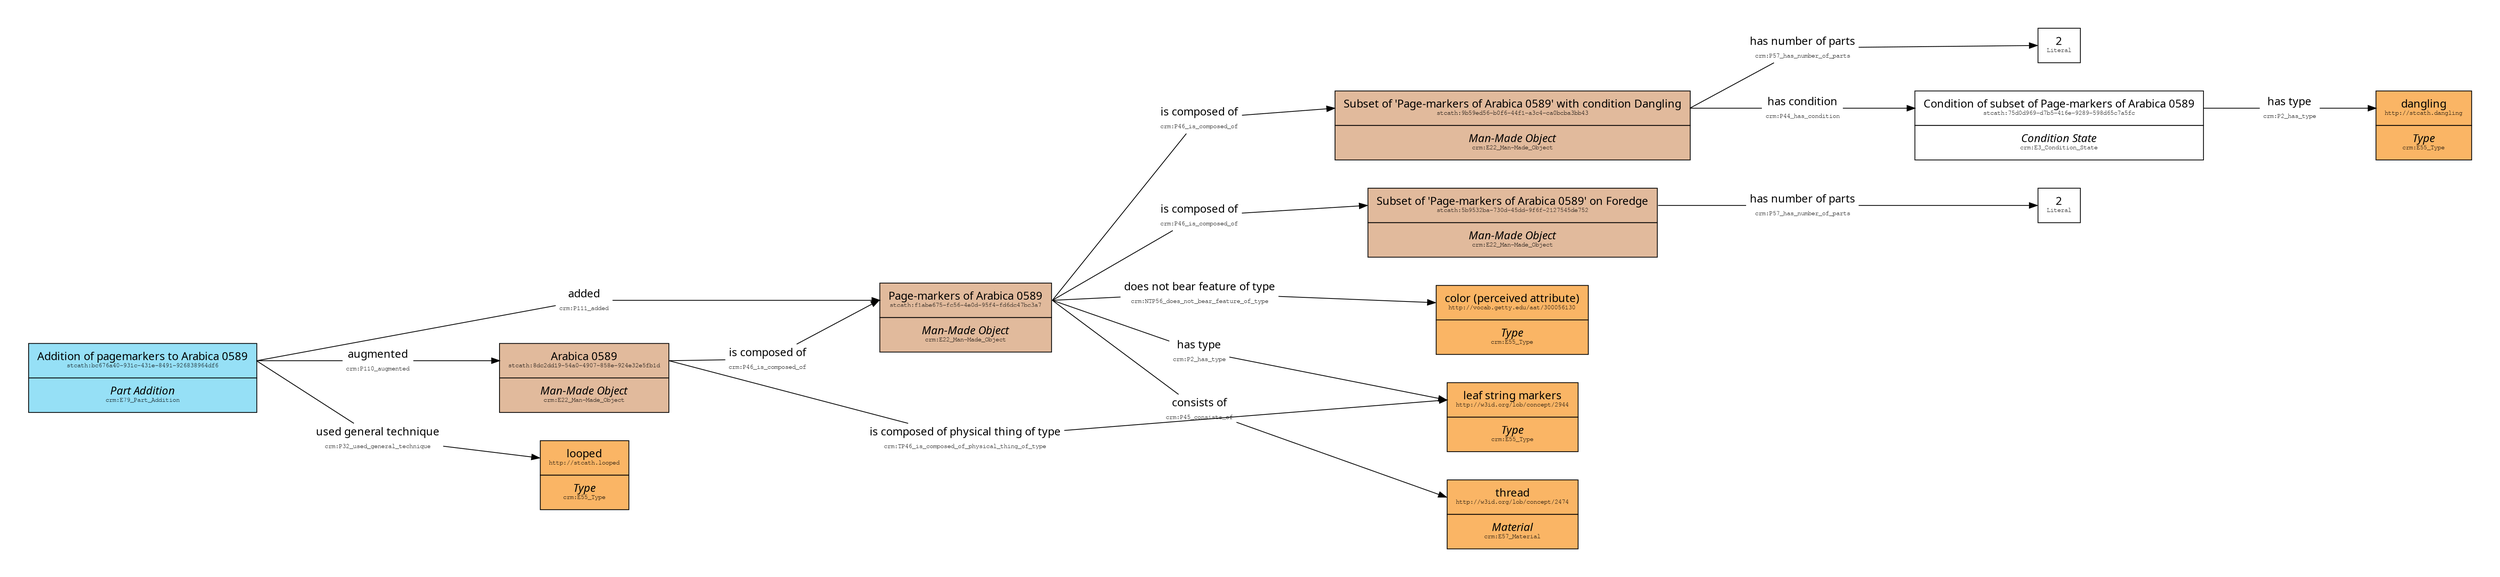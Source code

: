 // MS with page-markers
digraph {
	nodesep=0.5 pad=0.5 rankdir=LR ranksep=1 splines=line
	node [margin=0 penwidth=3.0 shape=none]
	httpsdataligatusorgukstcatherinesms8dc2dd1954a04907858e924e32e5fb1dhttpwwwcidoccrmorgcidoccrmP46_is_composed_ofhttpsdataligatusorgukstcatherinesmsf1abe675fc564e0d95f4fd6dc47bc3a7 [label=<<TABLE BORDER="0" CELLBORDER="0"><TR><TD BGCOLOR = "white"><FONT FACE="Ubuntu">is composed of</FONT></TD></TR><TR><TD BGCOLOR = "white"><FONT FACE="FreeMono" POINT-SIZE="8">crm:P46_is_composed_of</FONT></TD></TR></TABLE>>]
	httpsdataligatusorgukstcatherinesms8dc2dd1954a04907858e924e32e5fb1d:instance:e -> httpsdataligatusorgukstcatherinesms8dc2dd1954a04907858e924e32e5fb1dhttpwwwcidoccrmorgcidoccrmP46_is_composed_ofhttpsdataligatusorgukstcatherinesmsf1abe675fc564e0d95f4fd6dc47bc3a7 [arrowhead=none]
	httpsdataligatusorgukstcatherinesms8dc2dd1954a04907858e924e32e5fb1dhttpwwwcidoccrmorgcidoccrmP46_is_composed_ofhttpsdataligatusorgukstcatherinesmsf1abe675fc564e0d95f4fd6dc47bc3a7 -> httpsdataligatusorgukstcatherinesmsf1abe675fc564e0d95f4fd6dc47bc3a7:instance:w
	httpsdataligatusorgukstcatherinesmsbc676a40931c431e8491926838964df6 [label=<<TABLE BORDER="0" CELLBORDER="1" CELLSPACING="0">                    <TR><TD PORT="instance" CELLPADDING="10" bgcolor="#96e0f6"><FONT FACE="Ubuntu">Addition of pagemarkers to Arabica 0589</FONT><BR /><FONT FACE="FreeMono" POINT-SIZE="8">stcath:bc676a40-931c-431e-8491-926838964df6</FONT></TD></TR>                    <TR><TD PORT="class" CELLPADDING="10" bgcolor="#96e0f6"><FONT FACE="Ubuntu"><I>Part Addition</I></FONT><BR /><FONT FACE="FreeMono" POINT-SIZE="8">crm:E79_Part_Addition</FONT></TD></TR>                    </TABLE>>]
	httpstcathdangling [label=<<TABLE BORDER="0" CELLBORDER="1" CELLSPACING="0">                    <TR><TD PORT="instance" CELLPADDING="10" bgcolor="#FAB565"><FONT FACE="Ubuntu">dangling</FONT><BR /><FONT FACE="FreeMono" POINT-SIZE="8">http://stcath.dangling</FONT></TD></TR>                    <TR><TD PORT="class" CELLPADDING="10" bgcolor="#FAB565"><FONT FACE="Ubuntu"><I>Type</I></FONT><BR /><FONT FACE="FreeMono" POINT-SIZE="8">crm:E55_Type</FONT></TD></TR>                    </TABLE>>]
	httpsdataligatusorgukstcatherinesmsbc676a40931c431e8491926838964df6httpwwwcidoccrmorgcidoccrmP110_augmentedhttpsdataligatusorgukstcatherinesms8dc2dd1954a04907858e924e32e5fb1d [label=<<TABLE BORDER="0" CELLBORDER="0"><TR><TD BGCOLOR = "white"><FONT FACE="Ubuntu">augmented</FONT></TD></TR><TR><TD BGCOLOR = "white"><FONT FACE="FreeMono" POINT-SIZE="8">crm:P110_augmented</FONT></TD></TR></TABLE>>]
	httpsdataligatusorgukstcatherinesmsbc676a40931c431e8491926838964df6:instance:e -> httpsdataligatusorgukstcatherinesmsbc676a40931c431e8491926838964df6httpwwwcidoccrmorgcidoccrmP110_augmentedhttpsdataligatusorgukstcatherinesms8dc2dd1954a04907858e924e32e5fb1d [arrowhead=none]
	httpsdataligatusorgukstcatherinesmsbc676a40931c431e8491926838964df6httpwwwcidoccrmorgcidoccrmP110_augmentedhttpsdataligatusorgukstcatherinesms8dc2dd1954a04907858e924e32e5fb1d -> httpsdataligatusorgukstcatherinesms8dc2dd1954a04907858e924e32e5fb1d:instance:w
	httpsdataligatusorgukstcatherinesmsf1abe675fc564e0d95f4fd6dc47bc3a7httpwwwcidoccrmorgcidoccrmNTP56_does_not_bear_feature_of_typehttpvocabgettyeduaat300056130 [label=<<TABLE BORDER="0" CELLBORDER="0"><TR><TD BGCOLOR = "white"><FONT FACE="Ubuntu">does not bear feature of type</FONT></TD></TR><TR><TD BGCOLOR = "white"><FONT FACE="FreeMono" POINT-SIZE="8">crm:NTP56_does_not_bear_feature_of_type</FONT></TD></TR></TABLE>>]
	httpsdataligatusorgukstcatherinesmsf1abe675fc564e0d95f4fd6dc47bc3a7:instance:e -> httpsdataligatusorgukstcatherinesmsf1abe675fc564e0d95f4fd6dc47bc3a7httpwwwcidoccrmorgcidoccrmNTP56_does_not_bear_feature_of_typehttpvocabgettyeduaat300056130 [arrowhead=none]
	httpsdataligatusorgukstcatherinesmsf1abe675fc564e0d95f4fd6dc47bc3a7httpwwwcidoccrmorgcidoccrmNTP56_does_not_bear_feature_of_typehttpvocabgettyeduaat300056130 -> httpvocabgettyeduaat300056130:instance:w
	"3e1d295c062f4c97a6c0a439fb52ec43" [label=<<TABLE BORDER="0" CELLBORDER="1" CELLSPACING="0">                        <TR><TD PORT="instance" CELLPADDING="10" bgcolor="white"><FONT FACE="Ubuntu">2</FONT><BR /><FONT FACE="FreeMono" POINT-SIZE="8">Literal</FONT></TD></TR>                        </TABLE>>]
	httpsdataligatusorgukstcatherinesms9b59ed56b0f644f1a3c4ca0bcba3bb43httpwwwcidoccrmorgcidoccrmP57_has_number_of_parts3e1d295c062f4c97a6c0a439fb52ec43 [label=<<TABLE BORDER="0" CELLBORDER="0"><TR><TD BGCOLOR = "white"><FONT FACE="Ubuntu">has number of parts</FONT></TD></TR><TR><TD BGCOLOR = "white"><FONT FACE="FreeMono" POINT-SIZE="8">crm:P57_has_number_of_parts</FONT></TD></TR></TABLE>>]
	httpsdataligatusorgukstcatherinesms9b59ed56b0f644f1a3c4ca0bcba3bb43:instance:e -> httpsdataligatusorgukstcatherinesms9b59ed56b0f644f1a3c4ca0bcba3bb43httpwwwcidoccrmorgcidoccrmP57_has_number_of_parts3e1d295c062f4c97a6c0a439fb52ec43 [arrowhead=none]
	httpsdataligatusorgukstcatherinesms9b59ed56b0f644f1a3c4ca0bcba3bb43httpwwwcidoccrmorgcidoccrmP57_has_number_of_parts3e1d295c062f4c97a6c0a439fb52ec43 -> "3e1d295c062f4c97a6c0a439fb52ec43":instance:w
	httpsdataligatusorgukstcatherinesmsf1abe675fc564e0d95f4fd6dc47bc3a7 [label=<<TABLE BORDER="0" CELLBORDER="1" CELLSPACING="0">                    <TR><TD PORT="instance" CELLPADDING="10" bgcolor="#E1BA9C"><FONT FACE="Ubuntu">Page-markers of Arabica 0589</FONT><BR /><FONT FACE="FreeMono" POINT-SIZE="8">stcath:f1abe675-fc56-4e0d-95f4-fd6dc47bc3a7</FONT></TD></TR>                    <TR><TD PORT="class" CELLPADDING="10" bgcolor="#E1BA9C"><FONT FACE="Ubuntu"><I>Man-Made Object</I></FONT><BR /><FONT FACE="FreeMono" POINT-SIZE="8">crm:E22_Man-Made_Object</FONT></TD></TR>                    </TABLE>>]
	httpsdataligatusorgukstcatherinesmsf1abe675fc564e0d95f4fd6dc47bc3a7httpwwwcidoccrmorgcidoccrmP45_consists_ofhttpw3idorglobconcept2474 [label=<<TABLE BORDER="0" CELLBORDER="0"><TR><TD BGCOLOR = "white"><FONT FACE="Ubuntu">consists of</FONT></TD></TR><TR><TD BGCOLOR = "white"><FONT FACE="FreeMono" POINT-SIZE="8">crm:P45_consists_of</FONT></TD></TR></TABLE>>]
	httpsdataligatusorgukstcatherinesmsf1abe675fc564e0d95f4fd6dc47bc3a7:instance:e -> httpsdataligatusorgukstcatherinesmsf1abe675fc564e0d95f4fd6dc47bc3a7httpwwwcidoccrmorgcidoccrmP45_consists_ofhttpw3idorglobconcept2474 [arrowhead=none]
	httpsdataligatusorgukstcatherinesmsf1abe675fc564e0d95f4fd6dc47bc3a7httpwwwcidoccrmorgcidoccrmP45_consists_ofhttpw3idorglobconcept2474 -> httpw3idorglobconcept2474:instance:w
	httpsdataligatusorgukstcatherinesmsf1abe675fc564e0d95f4fd6dc47bc3a7httpwwwcidoccrmorgcidoccrmP2_has_typehttpw3idorglobconcept2944 [label=<<TABLE BORDER="0" CELLBORDER="0"><TR><TD BGCOLOR = "white"><FONT FACE="Ubuntu">has type</FONT></TD></TR><TR><TD BGCOLOR = "white"><FONT FACE="FreeMono" POINT-SIZE="8">crm:P2_has_type</FONT></TD></TR></TABLE>>]
	httpsdataligatusorgukstcatherinesmsf1abe675fc564e0d95f4fd6dc47bc3a7:instance:e -> httpsdataligatusorgukstcatherinesmsf1abe675fc564e0d95f4fd6dc47bc3a7httpwwwcidoccrmorgcidoccrmP2_has_typehttpw3idorglobconcept2944 [arrowhead=none]
	httpsdataligatusorgukstcatherinesmsf1abe675fc564e0d95f4fd6dc47bc3a7httpwwwcidoccrmorgcidoccrmP2_has_typehttpw3idorglobconcept2944 -> httpw3idorglobconcept2944:instance:w
	httpw3idorglobconcept2474 [label=<<TABLE BORDER="0" CELLBORDER="1" CELLSPACING="0">                    <TR><TD PORT="instance" CELLPADDING="10" bgcolor="#FAB565"><FONT FACE="Ubuntu">thread</FONT><BR /><FONT FACE="FreeMono" POINT-SIZE="8">http://w3id.org/lob/concept/2474</FONT></TD></TR>                    <TR><TD PORT="class" CELLPADDING="10" bgcolor="#FAB565"><FONT FACE="Ubuntu"><I>Material</I></FONT><BR /><FONT FACE="FreeMono" POINT-SIZE="8">crm:E57_Material</FONT></TD></TR>                    </TABLE>>]
	httpvocabgettyeduaat300056130 [label=<<TABLE BORDER="0" CELLBORDER="1" CELLSPACING="0">                    <TR><TD PORT="instance" CELLPADDING="10" bgcolor="#FAB565"><FONT FACE="Ubuntu">color (perceived attribute)</FONT><BR /><FONT FACE="FreeMono" POINT-SIZE="8">http://vocab.getty.edu/aat/300056130</FONT></TD></TR>                    <TR><TD PORT="class" CELLPADDING="10" bgcolor="#FAB565"><FONT FACE="Ubuntu"><I>Type</I></FONT><BR /><FONT FACE="FreeMono" POINT-SIZE="8">crm:E55_Type</FONT></TD></TR>                    </TABLE>>]
	httpsdataligatusorgukstcatherinesms9b59ed56b0f644f1a3c4ca0bcba3bb43 [label=<<TABLE BORDER="0" CELLBORDER="1" CELLSPACING="0">                    <TR><TD PORT="instance" CELLPADDING="10" bgcolor="#E1BA9C"><FONT FACE="Ubuntu">Subset of 'Page-markers of Arabica 0589' with condition Dangling</FONT><BR /><FONT FACE="FreeMono" POINT-SIZE="8">stcath:9b59ed56-b0f6-44f1-a3c4-ca0bcba3bb43</FONT></TD></TR>                    <TR><TD PORT="class" CELLPADDING="10" bgcolor="#E1BA9C"><FONT FACE="Ubuntu"><I>Man-Made Object</I></FONT><BR /><FONT FACE="FreeMono" POINT-SIZE="8">crm:E22_Man-Made_Object</FONT></TD></TR>                    </TABLE>>]
	httpsdataligatusorgukstcatherinesms75d0d969d7b5416e9289598d65c7a5fchttpwwwcidoccrmorgcidoccrmP2_has_typehttpstcathdangling [label=<<TABLE BORDER="0" CELLBORDER="0"><TR><TD BGCOLOR = "white"><FONT FACE="Ubuntu">has type</FONT></TD></TR><TR><TD BGCOLOR = "white"><FONT FACE="FreeMono" POINT-SIZE="8">crm:P2_has_type</FONT></TD></TR></TABLE>>]
	httpsdataligatusorgukstcatherinesms75d0d969d7b5416e9289598d65c7a5fc:instance:e -> httpsdataligatusorgukstcatherinesms75d0d969d7b5416e9289598d65c7a5fchttpwwwcidoccrmorgcidoccrmP2_has_typehttpstcathdangling [arrowhead=none]
	httpsdataligatusorgukstcatherinesms75d0d969d7b5416e9289598d65c7a5fchttpwwwcidoccrmorgcidoccrmP2_has_typehttpstcathdangling -> httpstcathdangling:instance:w
	httpsdataligatusorgukstcatherinesmsf1abe675fc564e0d95f4fd6dc47bc3a7httpwwwcidoccrmorgcidoccrmP46_is_composed_ofhttpsdataligatusorgukstcatherinesms5b9532ba730d45dd9f6f2127545de752 [label=<<TABLE BORDER="0" CELLBORDER="0"><TR><TD BGCOLOR = "white"><FONT FACE="Ubuntu">is composed of</FONT></TD></TR><TR><TD BGCOLOR = "white"><FONT FACE="FreeMono" POINT-SIZE="8">crm:P46_is_composed_of</FONT></TD></TR></TABLE>>]
	httpsdataligatusorgukstcatherinesmsf1abe675fc564e0d95f4fd6dc47bc3a7:instance:e -> httpsdataligatusorgukstcatherinesmsf1abe675fc564e0d95f4fd6dc47bc3a7httpwwwcidoccrmorgcidoccrmP46_is_composed_ofhttpsdataligatusorgukstcatherinesms5b9532ba730d45dd9f6f2127545de752 [arrowhead=none]
	httpsdataligatusorgukstcatherinesmsf1abe675fc564e0d95f4fd6dc47bc3a7httpwwwcidoccrmorgcidoccrmP46_is_composed_ofhttpsdataligatusorgukstcatherinesms5b9532ba730d45dd9f6f2127545de752 -> httpsdataligatusorgukstcatherinesms5b9532ba730d45dd9f6f2127545de752:instance:w
	httpstcathlooped [label=<<TABLE BORDER="0" CELLBORDER="1" CELLSPACING="0">                    <TR><TD PORT="instance" CELLPADDING="10" bgcolor="#FAB565"><FONT FACE="Ubuntu">looped</FONT><BR /><FONT FACE="FreeMono" POINT-SIZE="8">http://stcath.looped</FONT></TD></TR>                    <TR><TD PORT="class" CELLPADDING="10" bgcolor="#FAB565"><FONT FACE="Ubuntu"><I>Type</I></FONT><BR /><FONT FACE="FreeMono" POINT-SIZE="8">crm:E55_Type</FONT></TD></TR>                    </TABLE>>]
	httpsdataligatusorgukstcatherinesmsf1abe675fc564e0d95f4fd6dc47bc3a7httpwwwcidoccrmorgcidoccrmP46_is_composed_ofhttpsdataligatusorgukstcatherinesms9b59ed56b0f644f1a3c4ca0bcba3bb43 [label=<<TABLE BORDER="0" CELLBORDER="0"><TR><TD BGCOLOR = "white"><FONT FACE="Ubuntu">is composed of</FONT></TD></TR><TR><TD BGCOLOR = "white"><FONT FACE="FreeMono" POINT-SIZE="8">crm:P46_is_composed_of</FONT></TD></TR></TABLE>>]
	httpsdataligatusorgukstcatherinesmsf1abe675fc564e0d95f4fd6dc47bc3a7:instance:e -> httpsdataligatusorgukstcatherinesmsf1abe675fc564e0d95f4fd6dc47bc3a7httpwwwcidoccrmorgcidoccrmP46_is_composed_ofhttpsdataligatusorgukstcatherinesms9b59ed56b0f644f1a3c4ca0bcba3bb43 [arrowhead=none]
	httpsdataligatusorgukstcatherinesmsf1abe675fc564e0d95f4fd6dc47bc3a7httpwwwcidoccrmorgcidoccrmP46_is_composed_ofhttpsdataligatusorgukstcatherinesms9b59ed56b0f644f1a3c4ca0bcba3bb43 -> httpsdataligatusorgukstcatherinesms9b59ed56b0f644f1a3c4ca0bcba3bb43:instance:w
	httpsdataligatusorgukstcatherinesms75d0d969d7b5416e9289598d65c7a5fc [label=<<TABLE BORDER="0" CELLBORDER="1" CELLSPACING="0">                    <TR><TD PORT="instance" CELLPADDING="10" bgcolor="#ffffff"><FONT FACE="Ubuntu">Condition of subset of Page-markers of Arabica 0589</FONT><BR /><FONT FACE="FreeMono" POINT-SIZE="8">stcath:75d0d969-d7b5-416e-9289-598d65c7a5fc</FONT></TD></TR>                    <TR><TD PORT="class" CELLPADDING="10" bgcolor="#ffffff"><FONT FACE="Ubuntu"><I>Condition State</I></FONT><BR /><FONT FACE="FreeMono" POINT-SIZE="8">crm:E3_Condition_State</FONT></TD></TR>                    </TABLE>>]
	httpw3idorglobconcept2944 [label=<<TABLE BORDER="0" CELLBORDER="1" CELLSPACING="0">                    <TR><TD PORT="instance" CELLPADDING="10" bgcolor="#FAB565"><FONT FACE="Ubuntu">leaf string markers</FONT><BR /><FONT FACE="FreeMono" POINT-SIZE="8">http://w3id.org/lob/concept/2944</FONT></TD></TR>                    <TR><TD PORT="class" CELLPADDING="10" bgcolor="#FAB565"><FONT FACE="Ubuntu"><I>Type</I></FONT><BR /><FONT FACE="FreeMono" POINT-SIZE="8">crm:E55_Type</FONT></TD></TR>                    </TABLE>>]
	httpsdataligatusorgukstcatherinesms8dc2dd1954a04907858e924e32e5fb1dhttpwwwcidoccrmorgcidoccrmTP46_is_composed_of_physical_thing_of_typehttpw3idorglobconcept2944 [label=<<TABLE BORDER="0" CELLBORDER="0"><TR><TD BGCOLOR = "white"><FONT FACE="Ubuntu">is composed of physical thing of type</FONT></TD></TR><TR><TD BGCOLOR = "white"><FONT FACE="FreeMono" POINT-SIZE="8">crm:TP46_is_composed_of_physical_thing_of_type</FONT></TD></TR></TABLE>>]
	httpsdataligatusorgukstcatherinesms8dc2dd1954a04907858e924e32e5fb1d:instance:e -> httpsdataligatusorgukstcatherinesms8dc2dd1954a04907858e924e32e5fb1dhttpwwwcidoccrmorgcidoccrmTP46_is_composed_of_physical_thing_of_typehttpw3idorglobconcept2944 [arrowhead=none]
	httpsdataligatusorgukstcatherinesms8dc2dd1954a04907858e924e32e5fb1dhttpwwwcidoccrmorgcidoccrmTP46_is_composed_of_physical_thing_of_typehttpw3idorglobconcept2944 -> httpw3idorglobconcept2944:instance:w
	"35eccfc76fc1423fb07aa4f5da07ceb1" [label=<<TABLE BORDER="0" CELLBORDER="1" CELLSPACING="0">                        <TR><TD PORT="instance" CELLPADDING="10" bgcolor="white"><FONT FACE="Ubuntu">2</FONT><BR /><FONT FACE="FreeMono" POINT-SIZE="8">Literal</FONT></TD></TR>                        </TABLE>>]
	httpsdataligatusorgukstcatherinesms5b9532ba730d45dd9f6f2127545de752httpwwwcidoccrmorgcidoccrmP57_has_number_of_parts35eccfc76fc1423fb07aa4f5da07ceb1 [label=<<TABLE BORDER="0" CELLBORDER="0"><TR><TD BGCOLOR = "white"><FONT FACE="Ubuntu">has number of parts</FONT></TD></TR><TR><TD BGCOLOR = "white"><FONT FACE="FreeMono" POINT-SIZE="8">crm:P57_has_number_of_parts</FONT></TD></TR></TABLE>>]
	httpsdataligatusorgukstcatherinesms5b9532ba730d45dd9f6f2127545de752:instance:e -> httpsdataligatusorgukstcatherinesms5b9532ba730d45dd9f6f2127545de752httpwwwcidoccrmorgcidoccrmP57_has_number_of_parts35eccfc76fc1423fb07aa4f5da07ceb1 [arrowhead=none]
	httpsdataligatusorgukstcatherinesms5b9532ba730d45dd9f6f2127545de752httpwwwcidoccrmorgcidoccrmP57_has_number_of_parts35eccfc76fc1423fb07aa4f5da07ceb1 -> "35eccfc76fc1423fb07aa4f5da07ceb1":instance:w
	httpsdataligatusorgukstcatherinesms8dc2dd1954a04907858e924e32e5fb1d [label=<<TABLE BORDER="0" CELLBORDER="1" CELLSPACING="0">                    <TR><TD PORT="instance" CELLPADDING="10" bgcolor="#E1BA9C"><FONT FACE="Ubuntu">Arabica 0589</FONT><BR /><FONT FACE="FreeMono" POINT-SIZE="8">stcath:8dc2dd19-54a0-4907-858e-924e32e5fb1d</FONT></TD></TR>                    <TR><TD PORT="class" CELLPADDING="10" bgcolor="#E1BA9C"><FONT FACE="Ubuntu"><I>Man-Made Object</I></FONT><BR /><FONT FACE="FreeMono" POINT-SIZE="8">crm:E22_Man-Made_Object</FONT></TD></TR>                    </TABLE>>]
	httpsdataligatusorgukstcatherinesms5b9532ba730d45dd9f6f2127545de752 [label=<<TABLE BORDER="0" CELLBORDER="1" CELLSPACING="0">                    <TR><TD PORT="instance" CELLPADDING="10" bgcolor="#E1BA9C"><FONT FACE="Ubuntu">Subset of 'Page-markers of Arabica 0589' on Foredge</FONT><BR /><FONT FACE="FreeMono" POINT-SIZE="8">stcath:5b9532ba-730d-45dd-9f6f-2127545de752</FONT></TD></TR>                    <TR><TD PORT="class" CELLPADDING="10" bgcolor="#E1BA9C"><FONT FACE="Ubuntu"><I>Man-Made Object</I></FONT><BR /><FONT FACE="FreeMono" POINT-SIZE="8">crm:E22_Man-Made_Object</FONT></TD></TR>                    </TABLE>>]
	httpsdataligatusorgukstcatherinesmsbc676a40931c431e8491926838964df6httpwwwcidoccrmorgcidoccrmP32_used_general_techniquehttpstcathlooped [label=<<TABLE BORDER="0" CELLBORDER="0"><TR><TD BGCOLOR = "white"><FONT FACE="Ubuntu">used general technique</FONT></TD></TR><TR><TD BGCOLOR = "white"><FONT FACE="FreeMono" POINT-SIZE="8">crm:P32_used_general_technique</FONT></TD></TR></TABLE>>]
	httpsdataligatusorgukstcatherinesmsbc676a40931c431e8491926838964df6:instance:e -> httpsdataligatusorgukstcatherinesmsbc676a40931c431e8491926838964df6httpwwwcidoccrmorgcidoccrmP32_used_general_techniquehttpstcathlooped [arrowhead=none]
	httpsdataligatusorgukstcatherinesmsbc676a40931c431e8491926838964df6httpwwwcidoccrmorgcidoccrmP32_used_general_techniquehttpstcathlooped -> httpstcathlooped:instance:w
	httpsdataligatusorgukstcatherinesmsbc676a40931c431e8491926838964df6httpwwwcidoccrmorgcidoccrmP111_addedhttpsdataligatusorgukstcatherinesmsf1abe675fc564e0d95f4fd6dc47bc3a7 [label=<<TABLE BORDER="0" CELLBORDER="0"><TR><TD BGCOLOR = "white"><FONT FACE="Ubuntu">added</FONT></TD></TR><TR><TD BGCOLOR = "white"><FONT FACE="FreeMono" POINT-SIZE="8">crm:P111_added</FONT></TD></TR></TABLE>>]
	httpsdataligatusorgukstcatherinesmsbc676a40931c431e8491926838964df6:instance:e -> httpsdataligatusorgukstcatherinesmsbc676a40931c431e8491926838964df6httpwwwcidoccrmorgcidoccrmP111_addedhttpsdataligatusorgukstcatherinesmsf1abe675fc564e0d95f4fd6dc47bc3a7 [arrowhead=none]
	httpsdataligatusorgukstcatherinesmsbc676a40931c431e8491926838964df6httpwwwcidoccrmorgcidoccrmP111_addedhttpsdataligatusorgukstcatherinesmsf1abe675fc564e0d95f4fd6dc47bc3a7 -> httpsdataligatusorgukstcatherinesmsf1abe675fc564e0d95f4fd6dc47bc3a7:instance:w
	httpsdataligatusorgukstcatherinesms9b59ed56b0f644f1a3c4ca0bcba3bb43httpwwwcidoccrmorgcidoccrmP44_has_conditionhttpsdataligatusorgukstcatherinesms75d0d969d7b5416e9289598d65c7a5fc [label=<<TABLE BORDER="0" CELLBORDER="0"><TR><TD BGCOLOR = "white"><FONT FACE="Ubuntu">has condition</FONT></TD></TR><TR><TD BGCOLOR = "white"><FONT FACE="FreeMono" POINT-SIZE="8">crm:P44_has_condition</FONT></TD></TR></TABLE>>]
	httpsdataligatusorgukstcatherinesms9b59ed56b0f644f1a3c4ca0bcba3bb43:instance:e -> httpsdataligatusorgukstcatherinesms9b59ed56b0f644f1a3c4ca0bcba3bb43httpwwwcidoccrmorgcidoccrmP44_has_conditionhttpsdataligatusorgukstcatherinesms75d0d969d7b5416e9289598d65c7a5fc [arrowhead=none]
	httpsdataligatusorgukstcatherinesms9b59ed56b0f644f1a3c4ca0bcba3bb43httpwwwcidoccrmorgcidoccrmP44_has_conditionhttpsdataligatusorgukstcatherinesms75d0d969d7b5416e9289598d65c7a5fc -> httpsdataligatusorgukstcatherinesms75d0d969d7b5416e9289598d65c7a5fc:instance:w
}

